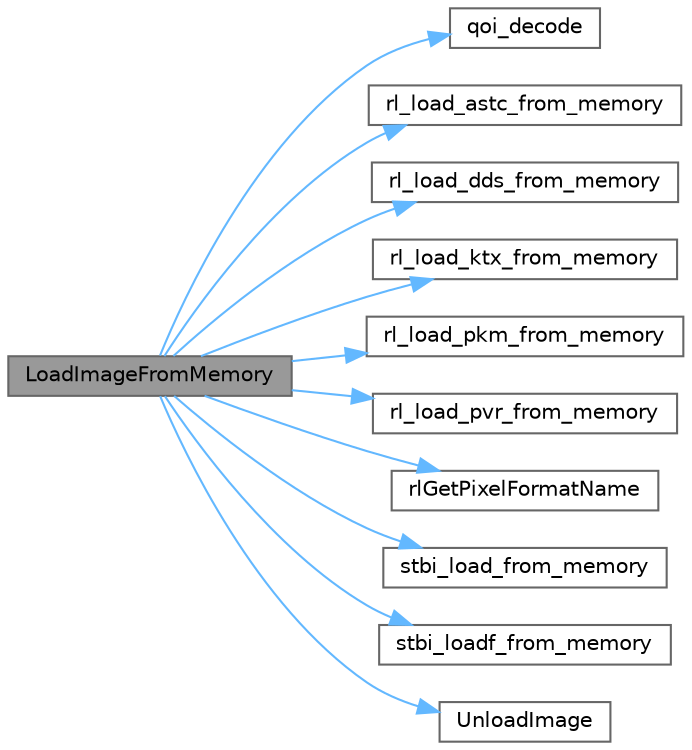 digraph "LoadImageFromMemory"
{
 // LATEX_PDF_SIZE
  bgcolor="transparent";
  edge [fontname=Helvetica,fontsize=10,labelfontname=Helvetica,labelfontsize=10];
  node [fontname=Helvetica,fontsize=10,shape=box,height=0.2,width=0.4];
  rankdir="LR";
  Node1 [id="Node000001",label="LoadImageFromMemory",height=0.2,width=0.4,color="gray40", fillcolor="grey60", style="filled", fontcolor="black",tooltip=" "];
  Node1 -> Node2 [id="edge21_Node000001_Node000002",color="steelblue1",style="solid",tooltip=" "];
  Node2 [id="Node000002",label="qoi_decode",height=0.2,width=0.4,color="grey40", fillcolor="white", style="filled",URL="$_classes_2lib_2external_2qoi_8h.html#a8740868f0e24f10b57d47aba8195a4f1",tooltip=" "];
  Node1 -> Node3 [id="edge22_Node000001_Node000003",color="steelblue1",style="solid",tooltip=" "];
  Node3 [id="Node000003",label="rl_load_astc_from_memory",height=0.2,width=0.4,color="grey40", fillcolor="white", style="filled",URL="$_classes_2lib_2external_2rl__gputex_8h.html#a5cf1e3d21c9655073d78eac2b8b7d842",tooltip=" "];
  Node1 -> Node4 [id="edge23_Node000001_Node000004",color="steelblue1",style="solid",tooltip=" "];
  Node4 [id="Node000004",label="rl_load_dds_from_memory",height=0.2,width=0.4,color="grey40", fillcolor="white", style="filled",URL="$_classes_2lib_2external_2rl__gputex_8h.html#aab421b1ba54da084a0fc697816702062",tooltip=" "];
  Node1 -> Node5 [id="edge24_Node000001_Node000005",color="steelblue1",style="solid",tooltip=" "];
  Node5 [id="Node000005",label="rl_load_ktx_from_memory",height=0.2,width=0.4,color="grey40", fillcolor="white", style="filled",URL="$_classes_2lib_2external_2rl__gputex_8h.html#ad07e1b2a464d39d9a2c3d332a0ee422e",tooltip=" "];
  Node1 -> Node6 [id="edge25_Node000001_Node000006",color="steelblue1",style="solid",tooltip=" "];
  Node6 [id="Node000006",label="rl_load_pkm_from_memory",height=0.2,width=0.4,color="grey40", fillcolor="white", style="filled",URL="$_classes_2lib_2external_2rl__gputex_8h.html#a09ec73a707d3fe20d7b02dc70a24cb34",tooltip=" "];
  Node1 -> Node7 [id="edge26_Node000001_Node000007",color="steelblue1",style="solid",tooltip=" "];
  Node7 [id="Node000007",label="rl_load_pvr_from_memory",height=0.2,width=0.4,color="grey40", fillcolor="white", style="filled",URL="$_classes_2lib_2external_2rl__gputex_8h.html#ab11fb2977c0815a8c950c888114dfa87",tooltip=" "];
  Node1 -> Node8 [id="edge27_Node000001_Node000008",color="steelblue1",style="solid",tooltip=" "];
  Node8 [id="Node000008",label="rlGetPixelFormatName",height=0.2,width=0.4,color="grey40", fillcolor="white", style="filled",URL="$_classes_2lib_2rlgl_8h.html#a6bca258341d2824aec5b372b6726e1a1",tooltip=" "];
  Node1 -> Node9 [id="edge28_Node000001_Node000009",color="steelblue1",style="solid",tooltip=" "];
  Node9 [id="Node000009",label="stbi_load_from_memory",height=0.2,width=0.4,color="grey40", fillcolor="white", style="filled",URL="$_classes_2lib_2external_2stb__image_8h.html#a5bf9d78a27dc1cb216005798fb704bdf",tooltip=" "];
  Node1 -> Node10 [id="edge29_Node000001_Node000010",color="steelblue1",style="solid",tooltip=" "];
  Node10 [id="Node000010",label="stbi_loadf_from_memory",height=0.2,width=0.4,color="grey40", fillcolor="white", style="filled",URL="$_classes_2lib_2external_2stb__image_8h.html#a09c9f8ddfda96cc62461b86daccf0f77",tooltip=" "];
  Node1 -> Node11 [id="edge30_Node000001_Node000011",color="steelblue1",style="solid",tooltip=" "];
  Node11 [id="Node000011",label="UnloadImage",height=0.2,width=0.4,color="grey40", fillcolor="white", style="filled",URL="$_classes_2lib_2rtextures_8c.html#a5d8cbdba9e93010d7a4344482fd01d2a",tooltip=" "];
}
